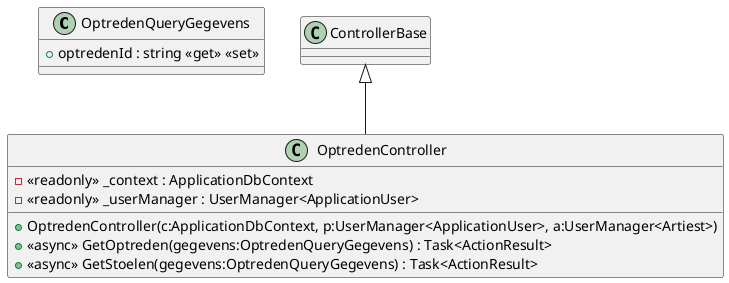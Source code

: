 @startuml
class OptredenQueryGegevens {
    + optredenId : string <<get>> <<set>>
}
class OptredenController {
    - <<readonly>> _context : ApplicationDbContext
    - <<readonly>> _userManager : UserManager<ApplicationUser>
    + OptredenController(c:ApplicationDbContext, p:UserManager<ApplicationUser>, a:UserManager<Artiest>)
    + <<async>> GetOptreden(gegevens:OptredenQueryGegevens) : Task<ActionResult>
    + <<async>> GetStoelen(gegevens:OptredenQueryGegevens) : Task<ActionResult>
}
ControllerBase <|-- OptredenController
@enduml
